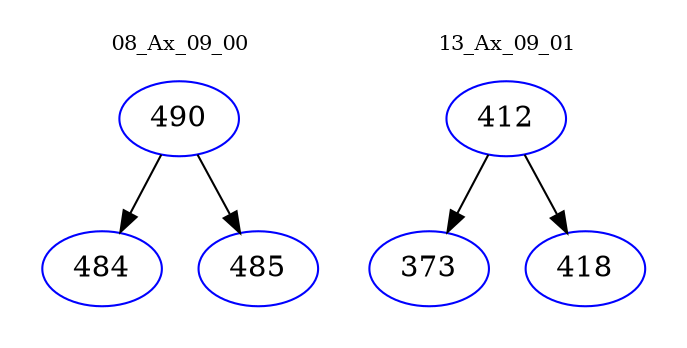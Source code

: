 digraph{
subgraph cluster_0 {
color = white
label = "08_Ax_09_00";
fontsize=10;
T0_490 [label="490", color="blue"]
T0_490 -> T0_484 [color="black"]
T0_484 [label="484", color="blue"]
T0_490 -> T0_485 [color="black"]
T0_485 [label="485", color="blue"]
}
subgraph cluster_1 {
color = white
label = "13_Ax_09_01";
fontsize=10;
T1_412 [label="412", color="blue"]
T1_412 -> T1_373 [color="black"]
T1_373 [label="373", color="blue"]
T1_412 -> T1_418 [color="black"]
T1_418 [label="418", color="blue"]
}
}
